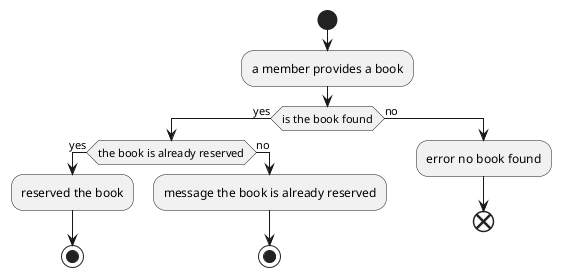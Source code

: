 @startuml

start

:a member provides a book;
if(is the book found) then (yes);
    if(the book is already reserved) then (yes);
        :reserved the book;
        stop
    else(no)
        :message the book is already reserved;
        stop
    endif
else(no)
    :error no book found;
    end


@enduml